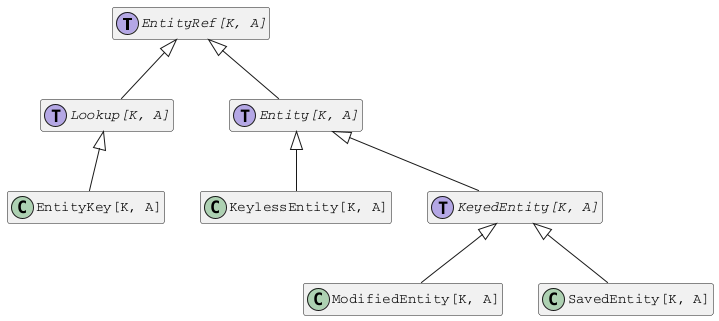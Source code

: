 @startuml

interface EntityRef as "EntityRef[K, A]" <<trait>>
interface Lookup as "Lookup[K, A]" <<trait>> extends EntityRef
class EntityKey as "EntityKey[K, A]" extends Lookup
interface Entity as "Entity[K, A]" <<trait>> extends EntityRef
class KeylessEntity as "KeylessEntity[K, A]" extends Entity
interface KeyedEntity as "KeyedEntity[K, A]" <<trait>> extends Entity
class ModifiedEntity as "ModifiedEntity[K, A]" extends KeyedEntity
class SavedEntity as "SavedEntity[K, A]" extends KeyedEntity

hide members
hide stereotype

skinparam defaultFontName Courier
skinparam spotChar<<trait>> T

@enduml
